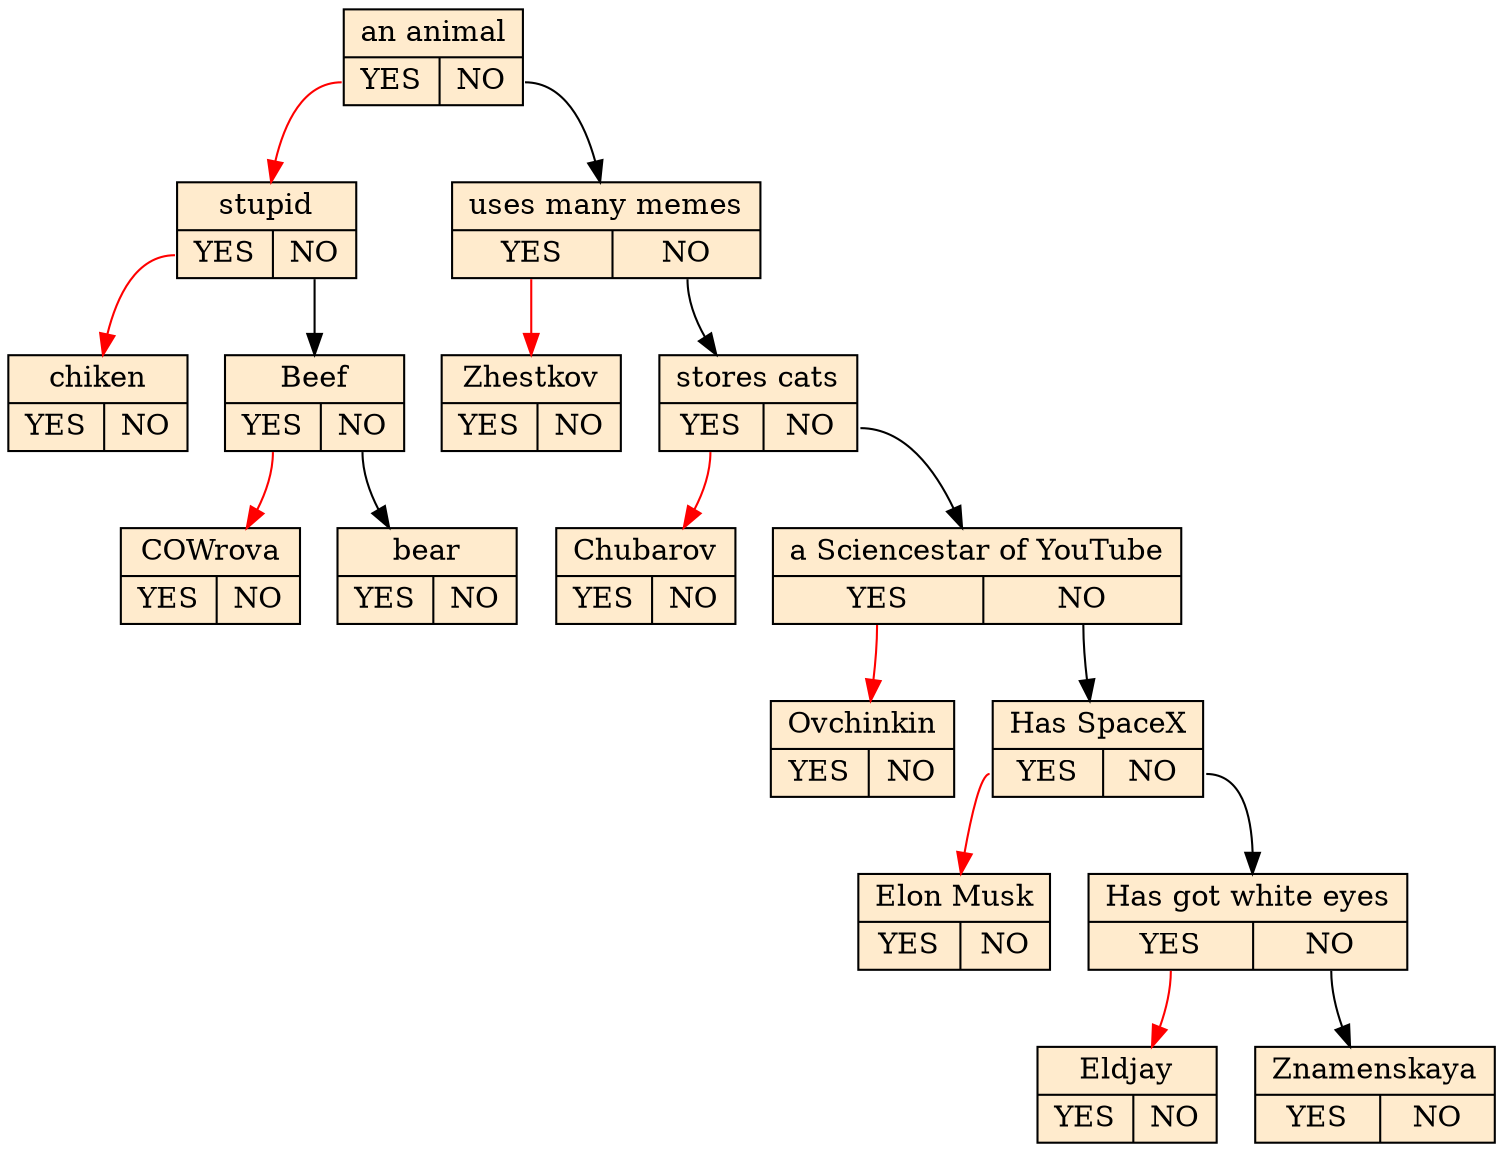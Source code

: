 digraph Akinator {
node[shape=record style="filled" fillcolor="#FFEBCD"]
node0[label="{an animal|{<f1>YES|<f2>NO}}"];
node0:f1->node1[color="red"];
node1[label="{stupid|{<f1>YES|<f2>NO}}"];
node1:f1->node2[color="red"];
node2[label="{chiken|{<f1>YES|<f2>NO}}"];
node1:f2->node3;
node3[label="{Beef|{<f1>YES|<f2>NO}}"];
node3:f1->node4[color="red"];
node4[label="{COWrova|{<f1>YES|<f2>NO}}"];
node3:f2->node5;
node5[label="{bear|{<f1>YES|<f2>NO}}"];
node0:f2->node6;
node6[label="{uses many memes|{<f1>YES|<f2>NO}}"];
node6:f1->node7[color="red"];
node7[label="{Zhestkov|{<f1>YES|<f2>NO}}"];
node6:f2->node8;
node8[label="{stores cats|{<f1>YES|<f2>NO}}"];
node8:f1->node9[color="red"];
node9[label="{Chubarov|{<f1>YES|<f2>NO}}"];
node8:f2->node10;
node10[label="{a Sciencestar of YouTube|{<f1>YES|<f2>NO}}"];
node10:f1->node11[color="red"];
node11[label="{Ovchinkin|{<f1>YES|<f2>NO}}"];
node10:f2->node12;
node12[label="{Has SpaceX|{<f1>YES|<f2>NO}}"];
node12:f1->node13[color="red"];
node13[label="{Elon Musk|{<f1>YES|<f2>NO}}"];
node12:f2->node14;
node14[label="{Has got white eyes|{<f1>YES|<f2>NO}}"];
node14:f1->node15[color="red"];
node15[label="{Eldjay|{<f1>YES|<f2>NO}}"];
node14:f2->node16;
node16[label="{Znamenskaya|{<f1>YES|<f2>NO}}"];
}